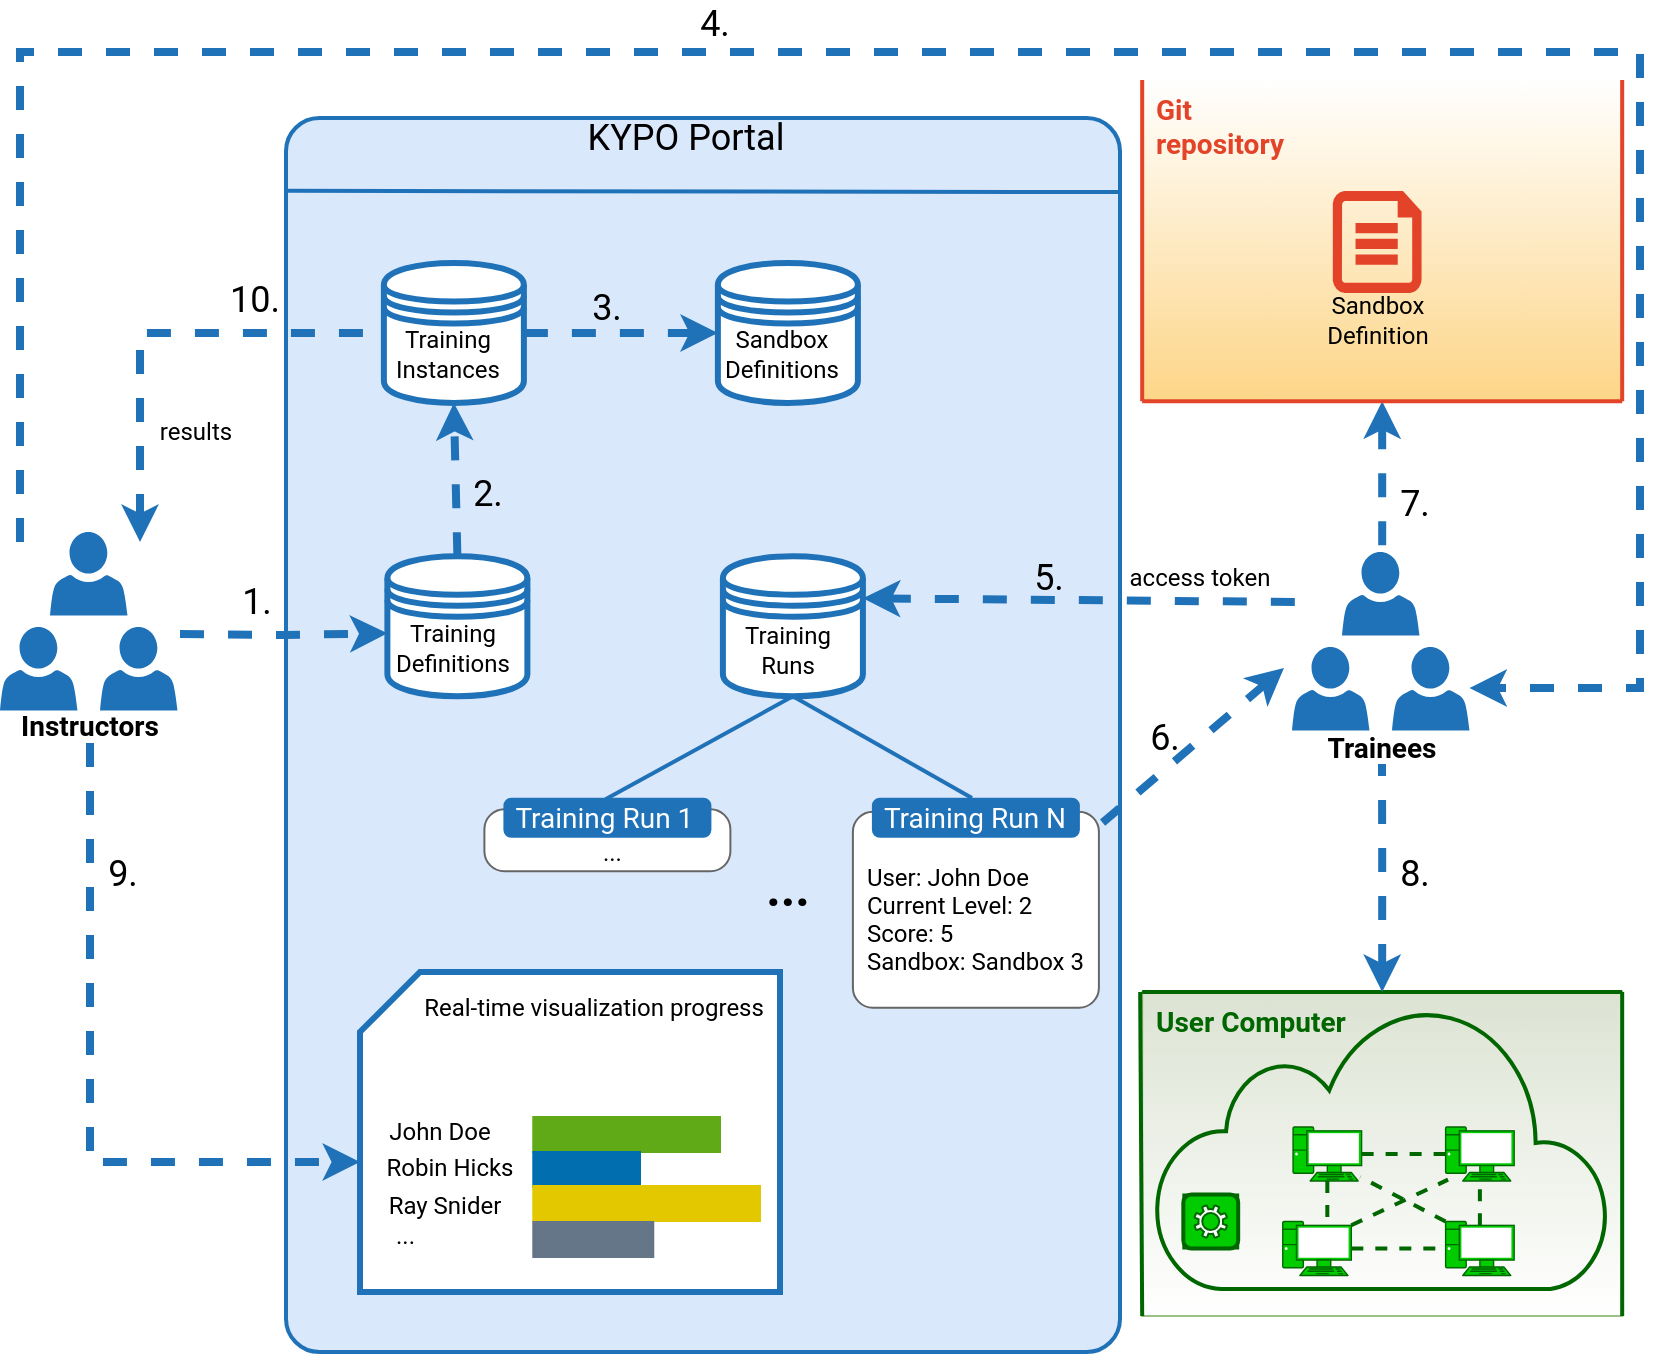 <mxfile version="18.0.3" type="google"><diagram id="p18mcBJMRnow_LCuhSDe" name="Page-1"><mxGraphModel grid="1" page="1" gridSize="10" guides="1" tooltips="1" connect="1" arrows="1" fold="1" pageScale="1" pageWidth="850" pageHeight="700" math="0" shadow="0"><root><mxCell id="0"/><mxCell id="1" parent="0"/><mxCell id="fb8JsXGYDAcevWx1EBp9-2" value="" style="rounded=1;whiteSpace=wrap;html=1;strokeWidth=2;verticalAlign=bottom;spacingBottom=17;fontFamily=Roboto;fontSource=https%3A%2F%2Ffonts.googleapis.com%2Fcss%3Ffamily%3DRoboto;arcSize=4;fillColor=#dae8fc;strokeColor=#2072B8;" vertex="1" parent="1"><mxGeometry x="153" y="68" width="417" height="617" as="geometry"/></mxCell><mxCell id="fb8JsXGYDAcevWx1EBp9-3" value="&lt;font style=&quot;font-size: 18px&quot;&gt;KYPO Portal&lt;/font&gt;" style="text;html=1;strokeColor=none;fillColor=none;align=center;verticalAlign=middle;whiteSpace=wrap;rounded=0;fontFamily=Roboto;fontSource=https%3A%2F%2Ffonts.googleapis.com%2Fcss%3Ffamily%3DRoboto;fontSize=12;" vertex="1" parent="1"><mxGeometry x="153" y="58" width="400" height="37" as="geometry"/></mxCell><mxCell id="fb8JsXGYDAcevWx1EBp9-4" value="&lt;div&gt;&lt;br&gt;&lt;/div&gt;&lt;div&gt;&lt;br&gt;&lt;/div&gt;" style="endArrow=none;html=1;strokeWidth=2;fontFamily=Roboto;fontSource=https%3A%2F%2Ffonts.googleapis.com%2Fcss%3Ffamily%3DRoboto;strokeColor=#2072B8;entryX=1.001;entryY=0.06;entryDx=0;entryDy=0;exitX=0;exitY=0.059;exitDx=0;exitDy=0;exitPerimeter=0;entryPerimeter=0;" edge="1" parent="1" source="fb8JsXGYDAcevWx1EBp9-2" target="fb8JsXGYDAcevWx1EBp9-2"><mxGeometry x="234.88" y="248" width="50" height="50" as="geometry"><mxPoint x="167" y="91" as="sourcePoint"/><mxPoint x="701.0" y="113" as="targetPoint"/></mxGeometry></mxCell><mxCell id="fb8JsXGYDAcevWx1EBp9-8" value="" style="endArrow=none;dashed=1;html=1;strokeWidth=4;fontFamily=Roboto;fontSource=https%3A%2F%2Ffonts.googleapis.com%2Fcss%3Ffamily%3DRoboto;fontSize=12;fontColor=#000000;endFill=0;startArrow=classic;startFill=1;fillColor=#e1d5e7;strokeColor=#2072B8;rounded=0;edgeStyle=orthogonalEdgeStyle;exitX=0.5;exitY=1;exitDx=0;exitDy=0;" edge="1" parent="1" target="hYD8Qw7WkP54ULvSoy3q-6" source="dn8hSV3Kdw8O8gRf_9mB-20"><mxGeometry width="50" height="50" relative="1" as="geometry"><mxPoint x="715" y="328" as="sourcePoint"/><mxPoint x="703" y="281" as="targetPoint"/><Array as="points"><mxPoint x="701" y="265"/><mxPoint x="701" y="265"/></Array></mxGeometry></mxCell><mxCell id="fb8JsXGYDAcevWx1EBp9-23" value="" style="endArrow=classic;dashed=1;html=1;strokeWidth=4;fontFamily=Roboto;fontSource=https%3A%2F%2Ffonts.googleapis.com%2Fcss%3Ffamily%3DRoboto;fontSize=12;fontColor=#000000;endFill=1;startArrow=none;startFill=0;fillColor=#e1d5e7;strokeColor=#2072B8;rounded=0;edgeStyle=orthogonalEdgeStyle;entryX=0;entryY=0;entryDx=0;entryDy=95;entryPerimeter=0;exitX=0.5;exitY=1;exitDx=0;exitDy=0;" edge="1" parent="1" target="fb8JsXGYDAcevWx1EBp9-10" source="hYD8Qw7WkP54ULvSoy3q-1"><mxGeometry width="50" height="50" relative="1" as="geometry"><mxPoint x="230" y="-72" as="sourcePoint"/><mxPoint x="195" y="728" as="targetPoint"/><Array as="points"><mxPoint x="55" y="590"/></Array></mxGeometry></mxCell><mxCell id="fb8JsXGYDAcevWx1EBp9-25" value="" style="endArrow=none;dashed=1;html=1;strokeWidth=4;fontFamily=Roboto;fontSource=https%3A%2F%2Ffonts.googleapis.com%2Fcss%3Ffamily%3DRoboto;fontSize=12;fontColor=#000000;startArrow=classic;startFill=1;fillColor=#e1d5e7;strokeColor=#2072B8;rounded=0;exitX=1;exitY=0.3;exitDx=0;exitDy=0;" edge="1" parent="1" source="Sejfpr56pKn_A4mPvR67-1"><mxGeometry x="382" y="646" width="50" height="50" as="geometry"><mxPoint x="795" y="283" as="sourcePoint"/><mxPoint x="659" y="310" as="targetPoint"/></mxGeometry></mxCell><mxCell id="fb8JsXGYDAcevWx1EBp9-32" value="&lt;font style=&quot;font-size: 18px&quot;&gt;6.&lt;/font&gt;" style="text;html=1;strokeColor=none;fillColor=none;align=center;verticalAlign=middle;whiteSpace=wrap;rounded=0;fontFamily=Roboto;fontSource=https%3A%2F%2Ffonts.googleapis.com%2Fcss%3Ffamily%3DRoboto;" vertex="1" parent="1"><mxGeometry x="581.09" y="366.5" width="23" height="20" as="geometry"/></mxCell><mxCell id="fb8JsXGYDAcevWx1EBp9-33" value="&lt;font style=&quot;font-size: 18px&quot;&gt;&lt;font data-font-src=&quot;https://fonts.googleapis.com/css?family=Roboto&quot;&gt;6&lt;/font&gt;.&lt;/font&gt;" style="text;html=1;strokeColor=none;fillColor=none;align=center;verticalAlign=middle;whiteSpace=wrap;rounded=0;fontFamily=Roboto;fontSource=https%3A%2F%2Ffonts.googleapis.com%2Fcss%3Ffamily%3DRoboto;" vertex="1" parent="1"><mxGeometry x="599.31" y="505" width="17" height="20" as="geometry"/></mxCell><mxCell id="fb8JsXGYDAcevWx1EBp9-44" value="&lt;font style=&quot;font-size: 18px&quot;&gt;5.&lt;/font&gt;" style="text;html=1;strokeColor=none;fillColor=none;align=center;verticalAlign=middle;whiteSpace=wrap;rounded=0;fontFamily=Roboto;fontSource=https%3A%2F%2Ffonts.googleapis.com%2Fcss%3Ffamily%3DRoboto;rotation=0;" vertex="1" parent="1"><mxGeometry x="522.7" y="287.13" width="23" height="20" as="geometry"/></mxCell><mxCell id="fb8JsXGYDAcevWx1EBp9-47" value="&lt;font style=&quot;font-size: 18px&quot;&gt;3.&lt;/font&gt; " style="text;html=1;strokeColor=none;fillColor=none;align=center;verticalAlign=middle;whiteSpace=wrap;rounded=0;fontFamily=Roboto;fontSource=https%3A%2F%2Ffonts.googleapis.com%2Fcss%3Ffamily%3DRoboto;" vertex="1" parent="1"><mxGeometry x="306.3" y="152.48" width="14.8" height="20" as="geometry"/></mxCell><mxCell id="fb8JsXGYDAcevWx1EBp9-80" value="" style="endArrow=classic;html=1;dashed=1;strokeWidth=4;fontFamily=Roboto;fontSource=https%3A%2F%2Ffonts.googleapis.com%2Fcss%3Ffamily%3DRoboto;fontSize=12;fillColor=#e1d5e7;endFill=1;exitX=0.5;exitY=0;exitDx=0;exitDy=0;strokeColor=#2072B8;entryX=0.5;entryY=1;entryDx=0;entryDy=0;" edge="1" parent="1" source="fb8JsXGYDAcevWx1EBp9-92" target="fb8JsXGYDAcevWx1EBp9-85"><mxGeometry x="647.18" y="355.6" width="50" height="50" as="geometry"><mxPoint x="586.68" y="410.6" as="sourcePoint"/><mxPoint x="482.3" y="410.6" as="targetPoint"/></mxGeometry></mxCell><mxCell id="fb8JsXGYDAcevWx1EBp9-81" value="" style="endArrow=classic;html=1;dashed=1;strokeWidth=4;fontFamily=Roboto;fontSource=https%3A%2F%2Ffonts.googleapis.com%2Fcss%3Ffamily%3DRoboto;fontSize=12;fillColor=#e1d5e7;endFill=1;strokeColor=#2072B8;edgeStyle=orthogonalEdgeStyle;rounded=0;entryX=0;entryY=0.25;entryDx=0;entryDy=0;" edge="1" parent="1" target="fb8JsXGYDAcevWx1EBp9-93"><mxGeometry x="211.88" y="98" width="50" height="50" as="geometry"><mxPoint x="100" y="326" as="sourcePoint"/><mxPoint x="652.13" y="383" as="targetPoint"/></mxGeometry></mxCell><mxCell id="fb8JsXGYDAcevWx1EBp9-85" value="" style="shape=datastore;whiteSpace=wrap;html=1;strokeColor=#2072B8;strokeWidth=3;fontFamily=Roboto;fontSource=https%3A%2F%2Ffonts.googleapis.com%2Fcss%3Ffamily%3DRoboto;" vertex="1" parent="1"><mxGeometry x="201.94" y="140.48" width="70" height="70" as="geometry"/></mxCell><mxCell id="fb8JsXGYDAcevWx1EBp9-86" value="Training &lt;br&gt;Instances" style="text;html=1;strokeColor=none;align=center;verticalAlign=middle;whiteSpace=wrap;rounded=0;fontColor=#000000;fontFamily=Roboto;fontSource=https%3A%2F%2Ffonts.googleapis.com%2Fcss%3Ffamily%3DRoboto;rotation=0;" vertex="1" parent="1"><mxGeometry x="206.32" y="172.48" width="56.25" height="28" as="geometry"/></mxCell><mxCell id="fb8JsXGYDAcevWx1EBp9-92" value="" style="shape=datastore;whiteSpace=wrap;html=1;strokeColor=#2072B8;strokeWidth=3;fontFamily=Roboto;fontSource=https%3A%2F%2Ffonts.googleapis.com%2Fcss%3Ffamily%3DRoboto;" vertex="1" parent="1"><mxGeometry x="203.69" y="287.13" width="70" height="70" as="geometry"/></mxCell><mxCell id="fb8JsXGYDAcevWx1EBp9-93" value="Training &lt;br&gt;Definitions" style="text;html=1;strokeColor=none;align=center;verticalAlign=middle;whiteSpace=wrap;rounded=0;fontColor=#000000;fontFamily=Roboto;fontSource=https%3A%2F%2Ffonts.googleapis.com%2Fcss%3Ffamily%3DRoboto;rotation=0;" vertex="1" parent="1"><mxGeometry x="203.69" y="318.13" width="64.53" height="30" as="geometry"/></mxCell><mxCell id="fb8JsXGYDAcevWx1EBp9-113" value="&lt;font style=&quot;font-size: 18px&quot;&gt;2.&lt;/font&gt; " style="text;html=1;strokeColor=none;fillColor=none;align=center;verticalAlign=middle;whiteSpace=wrap;rounded=0;fontFamily=Roboto;fontSource=https%3A%2F%2Ffonts.googleapis.com%2Fcss%3Ffamily%3DRoboto;" vertex="1" parent="1"><mxGeometry x="242.2" y="245" width="23.75" height="20" as="geometry"/></mxCell><mxCell id="fb8JsXGYDAcevWx1EBp9-138" value="User: John Doe&#xA;Current Level: 2&#xA;Score: 5&#xA;Sandbox: Sandbox 3&#xA;" style="shape=mxgraph.mockup.containers.marginRect;rectMarginTop=10;strokeColor=#666666;strokeWidth=1;dashed=0;rounded=1;arcSize=5;recursiveResize=0;verticalAlign=bottom;fontStyle=0;align=left;spacingLeft=5;fontFamily=Roboto;fontSource=https%3A%2F%2Ffonts.googleapis.com%2Fcss%3Ffamily%3DRoboto;" vertex="1" parent="1"><mxGeometry x="436.45" y="404.88" width="123" height="108" as="geometry"/></mxCell><mxCell id="fb8JsXGYDAcevWx1EBp9-139" value="Training Run N" style="shape=rect;strokeColor=none;strokeWidth=1;dashed=0;rounded=1;arcSize=20;fontColor=#ffffff;fontSize=14;spacing=2;spacingTop=-2;align=left;autosize=1;spacingLeft=4;resizeWidth=0;resizeHeight=0;perimeter=none;labelBorderColor=none;labelBackgroundColor=none;fillColor=#2072B8;fontFamily=Roboto;fontSource=https%3A%2F%2Ffonts.googleapis.com%2Fcss%3Ffamily%3DRoboto;" vertex="1" parent="fb8JsXGYDAcevWx1EBp9-138"><mxGeometry x="9.5" y="3" width="104" height="20" as="geometry"/></mxCell><mxCell id="fb8JsXGYDAcevWx1EBp9-171" value="&lt;font style=&quot;font-size: 18px&quot;&gt;4.&lt;/font&gt;" style="text;html=1;strokeColor=none;fillColor=none;align=center;verticalAlign=middle;whiteSpace=wrap;rounded=0;fontFamily=Roboto;fontSource=https%3A%2F%2Ffonts.googleapis.com%2Fcss%3Ffamily%3DRoboto;" vertex="1" parent="1"><mxGeometry x="355.95" y="10" width="23" height="20" as="geometry"/></mxCell><mxCell id="Sejfpr56pKn_A4mPvR67-9" style="rounded=0;orthogonalLoop=1;jettySize=auto;html=1;exitX=0.5;exitY=1;exitDx=0;exitDy=0;entryX=0.481;entryY=0.007;entryDx=0;entryDy=0;entryPerimeter=0;fontSize=14;endArrow=none;endFill=0;strokeWidth=2;strokeColor=#2072B8;fontFamily=Roboto;fontSource=https%3A%2F%2Ffonts.googleapis.com%2Fcss%3Ffamily%3DRoboto;" edge="1" parent="1" source="Sejfpr56pKn_A4mPvR67-1" target="fb8JsXGYDAcevWx1EBp9-139"><mxGeometry relative="1" as="geometry"/></mxCell><mxCell id="Sejfpr56pKn_A4mPvR67-10" style="edgeStyle=none;rounded=0;orthogonalLoop=1;jettySize=auto;html=1;exitX=0.5;exitY=1;exitDx=0;exitDy=0;entryX=0.491;entryY=0.04;entryDx=0;entryDy=0;entryPerimeter=0;endArrow=none;endFill=0;fontSize=14;strokeWidth=2;strokeColor=#2072B8;fontFamily=Roboto;fontSource=https%3A%2F%2Ffonts.googleapis.com%2Fcss%3Ffamily%3DRoboto;" edge="1" parent="1" source="Sejfpr56pKn_A4mPvR67-1" target="Sejfpr56pKn_A4mPvR67-4"><mxGeometry relative="1" as="geometry"/></mxCell><mxCell id="Sejfpr56pKn_A4mPvR67-1" value="" style="shape=datastore;whiteSpace=wrap;html=1;strokeColor=#2072B8;strokeWidth=3;fontFamily=Roboto;fontSource=https%3A%2F%2Ffonts.googleapis.com%2Fcss%3Ffamily%3DRoboto;" vertex="1" parent="1"><mxGeometry x="371.45" y="287.13" width="70" height="70" as="geometry"/></mxCell><mxCell id="Sejfpr56pKn_A4mPvR67-2" value="Training &lt;br&gt;Runs" style="text;html=1;strokeColor=none;align=center;verticalAlign=middle;whiteSpace=wrap;rounded=0;fontColor=#000000;fontFamily=Roboto;fontSource=https%3A%2F%2Ffonts.googleapis.com%2Fcss%3Ffamily%3DRoboto;rotation=0;" vertex="1" parent="1"><mxGeometry x="375.82" y="320.13" width="56.25" height="28" as="geometry"/></mxCell><mxCell id="Sejfpr56pKn_A4mPvR67-3" value="..." style="shape=mxgraph.mockup.containers.marginRect;rectMarginTop=10;strokeColor=#666666;strokeWidth=1;dashed=0;rounded=1;arcSize=5;recursiveResize=0;verticalAlign=bottom;fontStyle=0;align=center;spacingLeft=5;fontFamily=Roboto;fontSource=https%3A%2F%2Ffonts.googleapis.com%2Fcss%3Ffamily%3DRoboto;" vertex="1" parent="1"><mxGeometry x="252.2" y="403.63" width="123" height="41" as="geometry"/></mxCell><mxCell id="Sejfpr56pKn_A4mPvR67-4" value="Training Run 1" style="shape=rect;strokeColor=none;strokeWidth=1;dashed=0;rounded=1;arcSize=20;fontColor=#ffffff;fontSize=14;spacing=2;spacingTop=-2;align=left;autosize=1;spacingLeft=4;resizeWidth=0;resizeHeight=0;perimeter=none;labelBorderColor=none;labelBackgroundColor=none;fillColor=#2072B8;fontFamily=Roboto;fontSource=https%3A%2F%2Ffonts.googleapis.com%2Fcss%3Ffamily%3DRoboto;" vertex="1" parent="Sejfpr56pKn_A4mPvR67-3"><mxGeometry x="9.5" y="4.25" width="104" height="20" as="geometry"/></mxCell><mxCell id="Sejfpr56pKn_A4mPvR67-7" value="&lt;font style=&quot;font-size: 25px&quot;&gt;&lt;b&gt;...&lt;/b&gt;&lt;/font&gt;" style="text;html=1;strokeColor=none;fillColor=none;align=center;verticalAlign=middle;whiteSpace=wrap;rounded=0;fontSize=14;fontFamily=Roboto;fontSource=https%3A%2F%2Ffonts.googleapis.com%2Fcss%3Ffamily%3DRoboto;" vertex="1" parent="1"><mxGeometry x="378.95" y="444.63" width="50" height="17.5" as="geometry"/></mxCell><mxCell id="sUwPXN8SIGzmdkupHYvU-2" value="&lt;font data-font-src=&quot;https://fonts.googleapis.com/css?family=Roboto&quot;&gt;access token&lt;/font&gt;&lt;font data-font-src=&quot;https://fonts.googleapis.com/css?family=Roboto&quot;&gt;&lt;br&gt;&lt;/font&gt;" style="text;html=1;strokeColor=none;fillColor=none;align=center;verticalAlign=middle;whiteSpace=wrap;rounded=0;fontFamily=Roboto;fontSource=https%3A%2F%2Ffonts.googleapis.com%2Fcss%3Ffamily%3DRoboto;rotation=0;" vertex="1" parent="1"><mxGeometry x="570" y="285" width="80" height="26" as="geometry"/></mxCell><mxCell id="hYD8Qw7WkP54ULvSoy3q-9" value="&lt;font style=&quot;font-size: 18px&quot;&gt;1.&lt;/font&gt;" style="text;html=1;strokeColor=none;fillColor=none;align=center;verticalAlign=middle;whiteSpace=wrap;rounded=0;fontFamily=Roboto;fontSource=https%3A%2F%2Ffonts.googleapis.com%2Fcss%3Ffamily%3DRoboto;" vertex="1" parent="1"><mxGeometry x="127.27" y="299.13" width="23" height="20" as="geometry"/></mxCell><mxCell id="fb8JsXGYDAcevWx1EBp9-10" value="" style="shape=card;whiteSpace=wrap;html=1;strokeWidth=3;fontFamily=Roboto;fontSource=https%3A%2F%2Ffonts.googleapis.com%2Fcss%3Ffamily%3DRoboto;fontSize=12;strokeColor=#2072B8;" vertex="1" parent="1"><mxGeometry x="190" y="495" width="210" height="160" as="geometry"/></mxCell><mxCell id="fb8JsXGYDAcevWx1EBp9-21" value="Real-time visualization progress" style="text;html=1;strokeColor=none;fillColor=none;align=center;verticalAlign=middle;whiteSpace=wrap;rounded=0;fontFamily=Roboto;fontSource=https%3A%2F%2Ffonts.googleapis.com%2Fcss%3Ffamily%3DRoboto;fontSize=12;fontColor=#000000;" vertex="1" parent="1"><mxGeometry x="219.74" y="498" width="173.81" height="30" as="geometry"/></mxCell><mxCell id="fb8JsXGYDAcevWx1EBp9-17" value="John Doe" style="text;html=1;strokeColor=none;fillColor=none;align=center;verticalAlign=middle;whiteSpace=wrap;rounded=0;fontFamily=Roboto;fontSource=https%3A%2F%2Ffonts.googleapis.com%2Fcss%3Ffamily%3DRoboto;fontSize=12;fontColor=#000000;" vertex="1" parent="1"><mxGeometry x="200.003" y="565" width="60" height="20" as="geometry"/></mxCell><mxCell id="fb8JsXGYDAcevWx1EBp9-18" value="&lt;h3&gt;&lt;font style=&quot;font-size: 12px&quot;&gt;&lt;span style=&quot;font-weight: normal&quot;&gt;Robin Hicks&lt;/span&gt;&lt;/font&gt;&lt;/h3&gt;" style="text;html=1;strokeColor=none;fillColor=none;align=center;verticalAlign=middle;whiteSpace=wrap;rounded=0;fontFamily=Roboto;fontSource=https%3A%2F%2Ffonts.googleapis.com%2Fcss%3Ffamily%3DRoboto;fontSize=12;fontColor=#000000;" vertex="1" parent="1"><mxGeometry x="200" y="582" width="70" height="20" as="geometry"/></mxCell><mxCell id="fb8JsXGYDAcevWx1EBp9-19" value="&lt;h3&gt;&lt;font style=&quot;font-size: 12px&quot;&gt;&lt;span style=&quot;font-weight: normal&quot;&gt;Ray Snider&lt;/span&gt;&lt;/font&gt;&lt;/h3&gt;" style="text;html=1;strokeColor=none;fillColor=none;align=center;verticalAlign=middle;whiteSpace=wrap;rounded=0;fontFamily=Roboto;fontSource=https%3A%2F%2Ffonts.googleapis.com%2Fcss%3Ffamily%3DRoboto;fontSize=12;fontColor=#000000;" vertex="1" parent="1"><mxGeometry x="200" y="600.75" width="65.07" height="20" as="geometry"/></mxCell><mxCell id="fb8JsXGYDAcevWx1EBp9-20" value="..." style="text;html=1;strokeColor=none;fillColor=none;align=left;verticalAlign=middle;whiteSpace=wrap;rounded=0;fontFamily=Roboto;fontSource=https%3A%2F%2Ffonts.googleapis.com%2Fcss%3Ffamily%3DRoboto;fontSize=12;fontColor=#000000;" vertex="1" parent="1"><mxGeometry x="206.193" y="617" width="58.882" height="20" as="geometry"/></mxCell><mxCell id="fb8JsXGYDAcevWx1EBp9-13" value="" style="rounded=0;whiteSpace=wrap;html=1;strokeWidth=1;fontFamily=Roboto;fontSource=https%3A%2F%2Ffonts.googleapis.com%2Fcss%3Ffamily%3DRoboto;fontSize=12;fontColor=#ffffff;fillColor=#60a917;strokeColor=#60A917;" vertex="1" parent="1"><mxGeometry x="276.64" y="567.5" width="93.36" height="17.5" as="geometry"/></mxCell><mxCell id="fb8JsXGYDAcevWx1EBp9-14" value="" style="rounded=0;whiteSpace=wrap;html=1;strokeColor=#006EAF;strokeWidth=1;fontFamily=Roboto;fontSource=https%3A%2F%2Ffonts.googleapis.com%2Fcss%3Ffamily%3DRoboto;fontSize=12;fontColor=#000000;fillColor=#006EAF;" vertex="1" parent="1"><mxGeometry x="276.64" y="585" width="53.36" height="17.5" as="geometry"/></mxCell><mxCell id="fb8JsXGYDAcevWx1EBp9-15" value="" style="rounded=0;whiteSpace=wrap;html=1;strokeWidth=1;fontFamily=Roboto;fontSource=https%3A%2F%2Ffonts.googleapis.com%2Fcss%3Ffamily%3DRoboto;fontSize=12;fontColor=#ffffff;fillColor=#e3c800;strokeColor=#E3C800;" vertex="1" parent="1"><mxGeometry x="276.64" y="602" width="113.36" height="17.5" as="geometry"/></mxCell><mxCell id="fb8JsXGYDAcevWx1EBp9-16" value="" style="rounded=0;whiteSpace=wrap;html=1;strokeWidth=1;fontFamily=Roboto;fontSource=https%3A%2F%2Ffonts.googleapis.com%2Fcss%3Ffamily%3DRoboto;fontSize=12;fontColor=#ffffff;fillColor=#647687;strokeColor=#647687;" vertex="1" parent="1"><mxGeometry x="276.642" y="620" width="60" height="17.5" as="geometry"/></mxCell><mxCell id="cUdGrE2Fumx2Dr6juZuU-1" value="" style="endArrow=none;dashed=1;html=1;strokeWidth=4;fontFamily=Roboto;fontSource=https%3A%2F%2Ffonts.googleapis.com%2Fcss%3Ffamily%3DRoboto;fontSize=12;fontColor=#000000;endFill=0;startArrow=classic;startFill=1;fillColor=#e1d5e7;strokeColor=#2072B8;rounded=0;entryX=0;entryY=0.5;entryDx=0;entryDy=0;edgeStyle=orthogonalEdgeStyle;" edge="1" parent="1" target="fb8JsXGYDAcevWx1EBp9-85"><mxGeometry width="50" height="50" relative="1" as="geometry"><mxPoint x="80" y="280" as="sourcePoint"/><mxPoint x="453" y="143" as="targetPoint"/><Array as="points"><mxPoint x="80" y="176"/></Array></mxGeometry></mxCell><mxCell id="cUdGrE2Fumx2Dr6juZuU-2" value="&lt;font style=&quot;font-size: 18px&quot;&gt;10.&lt;/font&gt;" style="text;html=1;strokeColor=none;fillColor=none;align=center;verticalAlign=middle;whiteSpace=wrap;rounded=0;fontFamily=Roboto;fontSource=https%3A%2F%2Ffonts.googleapis.com%2Fcss%3Ffamily%3DRoboto;rotation=0;" vertex="1" parent="1"><mxGeometry x="127.27" y="147.71" width="20.7" height="20" as="geometry"/></mxCell><mxCell id="cUdGrE2Fumx2Dr6juZuU-7" value="results" style="text;html=1;strokeColor=none;fillColor=none;align=center;verticalAlign=middle;whiteSpace=wrap;rounded=0;fontFamily=Roboto;fontSource=https%3A%2F%2Ffonts.googleapis.com%2Fcss%3Ffamily%3DRoboto;rotation=0;" vertex="1" parent="1"><mxGeometry x="67.97" y="215.0" width="80" height="20" as="geometry"/></mxCell><mxCell id="XTjo-B4eyebogeHFAHP5-3" value="" style="group" vertex="1" connectable="0" parent="1"><mxGeometry x="10" y="275" width="90.0" height="105.48" as="geometry"/></mxCell><mxCell id="hYD8Qw7WkP54ULvSoy3q-1" value="Instructors" style="text;html=1;strokeColor=none;align=center;verticalAlign=middle;whiteSpace=wrap;rounded=0;fontColor=#000000;fontFamily=Roboto;fontSource=https%3A%2F%2Ffonts.googleapis.com%2Fcss%3Ffamily%3DRoboto;fontSize=14;fontStyle=1" vertex="1" parent="XTjo-B4eyebogeHFAHP5-3"><mxGeometry y="88.76" width="90" height="16.72" as="geometry"/></mxCell><mxCell id="hYD8Qw7WkP54ULvSoy3q-2" value="" style="pointerEvents=1;shadow=0;dashed=0;html=1;strokeColor=none;labelPosition=center;verticalLabelPosition=bottom;verticalAlign=top;outlineConnect=0;align=center;shape=mxgraph.office.users.user;fillColor=#2072B8;fontFamily=Roboto;fontSource=https%3A%2F%2Ffonts.googleapis.com%2Fcss%3Ffamily%3DRoboto;" vertex="1" parent="XTjo-B4eyebogeHFAHP5-3"><mxGeometry x="24.996" width="38.737" height="41.803" as="geometry"/></mxCell><mxCell id="hYD8Qw7WkP54ULvSoy3q-3" value="" style="pointerEvents=1;shadow=0;dashed=0;html=1;strokeColor=none;labelPosition=center;verticalLabelPosition=bottom;verticalAlign=top;outlineConnect=0;align=center;shape=mxgraph.office.users.user;fillColor=#2072B8;fontFamily=Roboto;fontSource=https%3A%2F%2Ffonts.googleapis.com%2Fcss%3Ffamily%3DRoboto;" vertex="1" parent="XTjo-B4eyebogeHFAHP5-3"><mxGeometry y="47.475" width="38.737" height="41.803" as="geometry"/></mxCell><mxCell id="hYD8Qw7WkP54ULvSoy3q-4" value="" style="pointerEvents=1;shadow=0;dashed=0;html=1;strokeColor=none;labelPosition=center;verticalLabelPosition=bottom;verticalAlign=top;outlineConnect=0;align=center;shape=mxgraph.office.users.user;fillColor=#2072B8;fontFamily=Roboto;fontSource=https%3A%2F%2Ffonts.googleapis.com%2Fcss%3Ffamily%3DRoboto;" vertex="1" parent="XTjo-B4eyebogeHFAHP5-3"><mxGeometry x="50.003" y="47.475" width="38.737" height="41.803" as="geometry"/></mxCell><mxCell id="dn8hSV3Kdw8O8gRf_9mB-1" value="" style="group;rounded=0;dashed=1;strokeWidth=2;fillColor=#f8cecc;fontStyle=1;fontFamily=Roboto;fontSource=https%3A%2F%2Ffonts.googleapis.com%2Fcss%3Ffamily%3DRoboto;gradientColor=#ffffff;" connectable="0" vertex="1" parent="1"><mxGeometry x="581.09" y="505" width="240" height="162" as="geometry"/></mxCell><mxCell id="dn8hSV3Kdw8O8gRf_9mB-2" value="User Computer" style="rounded=0;whiteSpace=wrap;html=1;opacity=80;fillColor=#d5e8d4;align=left;verticalAlign=top;fontSize=14;fontFamily=Roboto;fontSource=https%3A%2F%2Ffonts.googleapis.com%2Fcss%3Ffamily%3DRoboto;gradientDirection=south;strokeColor=#82b366;fontStyle=1;spacingLeft=5;fontColor=#006600;gradientColor=#ffffff;" vertex="1" parent="dn8hSV3Kdw8O8gRf_9mB-1"><mxGeometry width="240" height="162.0" as="geometry"/></mxCell><mxCell id="dn8hSV3Kdw8O8gRf_9mB-3" value="" style="html=1;verticalLabelPosition=bottom;align=center;labelBackgroundColor=#ffffff;verticalAlign=top;strokeWidth=2;shadow=0;dashed=0;shape=mxgraph.ios7.icons.cloud;fontColor=#ffffff;fillColor=none;strokeColor=#006600;fontFamily=Roboto;fontSource=https%3A%2F%2Ffonts.googleapis.com%2Fcss%3Ffamily%3DRoboto;" vertex="1" parent="dn8hSV3Kdw8O8gRf_9mB-1"><mxGeometry x="6.857" y="6.75" width="226.286" height="141.75" as="geometry"/></mxCell><mxCell id="dn8hSV3Kdw8O8gRf_9mB-4" value="" style="fontColor=#ffffff;verticalAlign=top;verticalLabelPosition=bottom;labelPosition=center;align=center;html=1;outlineConnect=0;gradientDirection=north;strokeWidth=2;shape=mxgraph.networks.pc;strokeColor=#006600;fillColor=#00CC00;fontFamily=Roboto;fontSource=https%3A%2F%2Ffonts.googleapis.com%2Fcss%3Ffamily%3DRoboto;" vertex="1" parent="dn8hSV3Kdw8O8gRf_9mB-1"><mxGeometry x="151.714" y="67.5" width="34.286" height="27.0" as="geometry"/></mxCell><mxCell id="dn8hSV3Kdw8O8gRf_9mB-5" style="edgeStyle=none;rounded=0;orthogonalLoop=1;jettySize=auto;html=1;exitX=1;exitY=0.07;exitDx=0;exitDy=0;exitPerimeter=0;dashed=1;endArrow=none;endFill=0;strokeWidth=2;fontColor=#000000;fillColor=#1ba1e2;entryX=0.618;entryY=0.55;entryDx=0;entryDy=0;entryPerimeter=0;strokeColor=#006600;fontFamily=Roboto;fontSource=https%3A%2F%2Ffonts.googleapis.com%2Fcss%3Ffamily%3DRoboto;" edge="1" parent="dn8hSV3Kdw8O8gRf_9mB-1" source="dn8hSV3Kdw8O8gRf_9mB-6"><mxGeometry x="6.857" y="6.75" as="geometry"><mxPoint x="152.942" y="93.825" as="targetPoint"/></mxGeometry></mxCell><mxCell id="dn8hSV3Kdw8O8gRf_9mB-6" value="" style="fontColor=#ffffff;verticalAlign=top;verticalLabelPosition=bottom;labelPosition=center;align=center;html=1;outlineConnect=0;gradientDirection=north;strokeWidth=2;shape=mxgraph.networks.pc;strokeColor=#006600;fillColor=#00CC00;fontFamily=Roboto;fontSource=https%3A%2F%2Ffonts.googleapis.com%2Fcss%3Ffamily%3DRoboto;" vertex="1" parent="dn8hSV3Kdw8O8gRf_9mB-1"><mxGeometry x="70.286" y="114.75" width="34.286" height="27.0" as="geometry"/></mxCell><mxCell id="dn8hSV3Kdw8O8gRf_9mB-7" style="rounded=0;orthogonalLoop=1;jettySize=auto;html=1;exitX=0.5;exitY=1;exitDx=0;exitDy=0;exitPerimeter=0;entryX=0.65;entryY=0.076;entryDx=0;entryDy=0;entryPerimeter=0;dashed=1;endArrow=none;endFill=0;strokeWidth=2;fontColor=#000000;fillColor=#1ba1e2;strokeColor=#006600;fontFamily=Roboto;fontSource=https%3A%2F%2Ffonts.googleapis.com%2Fcss%3Ffamily%3DRoboto;" edge="1" parent="dn8hSV3Kdw8O8gRf_9mB-1" source="dn8hSV3Kdw8O8gRf_9mB-8" target="dn8hSV3Kdw8O8gRf_9mB-6"><mxGeometry x="6.857" y="6.75" as="geometry"/></mxCell><mxCell id="dn8hSV3Kdw8O8gRf_9mB-8" value="" style="fontColor=#ffffff;verticalAlign=top;verticalLabelPosition=bottom;labelPosition=center;align=center;html=1;outlineConnect=0;gradientDirection=north;strokeWidth=2;shape=mxgraph.networks.pc;strokeColor=#006600;fillColor=#00CC00;fontFamily=Roboto;fontSource=https%3A%2F%2Ffonts.googleapis.com%2Fcss%3Ffamily%3DRoboto;" vertex="1" parent="dn8hSV3Kdw8O8gRf_9mB-1"><mxGeometry x="75.429" y="67.5" width="34.286" height="27.0" as="geometry"/></mxCell><mxCell id="dn8hSV3Kdw8O8gRf_9mB-9" style="rounded=0;orthogonalLoop=1;jettySize=auto;html=1;exitX=0;exitY=0.5;exitDx=0;exitDy=0;exitPerimeter=0;entryX=1;entryY=0.5;entryDx=0;entryDy=0;entryPerimeter=0;dashed=1;endArrow=none;endFill=0;strokeWidth=2;fontColor=#000000;fillColor=#1ba1e2;strokeColor=#006600;fontFamily=Roboto;fontSource=https%3A%2F%2Ffonts.googleapis.com%2Fcss%3Ffamily%3DRoboto;" edge="1" parent="dn8hSV3Kdw8O8gRf_9mB-1" source="dn8hSV3Kdw8O8gRf_9mB-4" target="dn8hSV3Kdw8O8gRf_9mB-8"><mxGeometry x="6.857" y="6.75" as="geometry"/></mxCell><mxCell id="dn8hSV3Kdw8O8gRf_9mB-10" style="rounded=0;orthogonalLoop=1;jettySize=auto;html=1;exitX=0.5;exitY=0.07;exitDx=0;exitDy=0;exitPerimeter=0;strokeWidth=2;fontColor=#000000;dashed=1;endArrow=none;endFill=0;fillColor=#1ba1e2;strokeColor=#006600;fontFamily=Roboto;fontSource=https%3A%2F%2Ffonts.googleapis.com%2Fcss%3Ffamily%3DRoboto;" edge="1" parent="dn8hSV3Kdw8O8gRf_9mB-1" source="dn8hSV3Kdw8O8gRf_9mB-12" target="dn8hSV3Kdw8O8gRf_9mB-4"><mxGeometry x="6.857" y="6.75" as="geometry"/></mxCell><mxCell id="dn8hSV3Kdw8O8gRf_9mB-11" style="edgeStyle=none;rounded=0;orthogonalLoop=1;jettySize=auto;html=1;exitX=0;exitY=0;exitDx=0;exitDy=0;exitPerimeter=0;dashed=1;endArrow=none;endFill=0;strokeWidth=2;fontColor=#000000;fillColor=#1ba1e2;endSize=13;entryX=0.98;entryY=0.925;entryDx=0;entryDy=0;entryPerimeter=0;strokeColor=#006600;fontFamily=Roboto;fontSource=https%3A%2F%2Ffonts.googleapis.com%2Fcss%3Ffamily%3DRoboto;" edge="1" parent="dn8hSV3Kdw8O8gRf_9mB-1" source="dn8hSV3Kdw8O8gRf_9mB-12" target="dn8hSV3Kdw8O8gRf_9mB-8"><mxGeometry x="6.857" y="6.75" as="geometry"><mxPoint x="109.714" y="91.8" as="targetPoint"/></mxGeometry></mxCell><mxCell id="dn8hSV3Kdw8O8gRf_9mB-12" value="" style="fontColor=#ffffff;verticalAlign=top;verticalLabelPosition=bottom;labelPosition=center;align=center;html=1;outlineConnect=0;gradientDirection=north;strokeWidth=2;shape=mxgraph.networks.pc;strokeColor=#006600;fillColor=#00CC00;fontFamily=Roboto;fontSource=https%3A%2F%2Ffonts.googleapis.com%2Fcss%3Ffamily%3DRoboto;" vertex="1" parent="dn8hSV3Kdw8O8gRf_9mB-1"><mxGeometry x="151.714" y="114.75" width="34.286" height="27.0" as="geometry"/></mxCell><mxCell id="dn8hSV3Kdw8O8gRf_9mB-13" style="rounded=0;orthogonalLoop=1;jettySize=auto;html=1;exitX=1;exitY=0.5;exitDx=0;exitDy=0;exitPerimeter=0;entryX=0;entryY=0.5;entryDx=0;entryDy=0;entryPerimeter=0;dashed=1;endArrow=none;endFill=0;strokeWidth=2;fontColor=#000000;fillColor=#1ba1e2;strokeColor=#006600;fontFamily=Roboto;fontSource=https%3A%2F%2Ffonts.googleapis.com%2Fcss%3Ffamily%3DRoboto;" edge="1" parent="dn8hSV3Kdw8O8gRf_9mB-1" source="dn8hSV3Kdw8O8gRf_9mB-6" target="dn8hSV3Kdw8O8gRf_9mB-12"><mxGeometry x="6.857" y="6.75" as="geometry"/></mxCell><mxCell id="dn8hSV3Kdw8O8gRf_9mB-14" value="" style="group;strokeColor=#006600;fillColor=#FF4255;fontFamily=Roboto;fontSource=https%3A%2F%2Ffonts.googleapis.com%2Fcss%3Ffamily%3DRoboto;" connectable="0" vertex="1" parent="dn8hSV3Kdw8O8gRf_9mB-1"><mxGeometry x="20.571" y="101.25" width="27.429" height="27.0" as="geometry"/></mxCell><mxCell id="dn8hSV3Kdw8O8gRf_9mB-15" value="" style="rounded=1;whiteSpace=wrap;html=1;strokeWidth=2;fontFamily=Roboto;fontColor=#ffffff;strokeColor=#006600;fillColor=#00CC00;fontSource=https%3A%2F%2Ffonts.googleapis.com%2Fcss%3Ffamily%3DRoboto;" vertex="1" parent="dn8hSV3Kdw8O8gRf_9mB-14"><mxGeometry width="27.429" height="27.0" as="geometry"/></mxCell><mxCell id="dn8hSV3Kdw8O8gRf_9mB-16" value="" style="pointerEvents=1;shadow=0;dashed=0;html=1;labelPosition=center;verticalLabelPosition=bottom;verticalAlign=top;outlineConnect=0;align=center;shape=mxgraph.office.concepts.settings;fontFamily=Roboto;strokeColor=#006600;fontSource=https%3A%2F%2Ffonts.googleapis.com%2Fcss%3Ffamily%3DRoboto;" vertex="1" parent="dn8hSV3Kdw8O8gRf_9mB-14"><mxGeometry x="5.612" y="5.4" width="16.204" height="16.2" as="geometry"/></mxCell><mxCell id="dn8hSV3Kdw8O8gRf_9mB-17" value="" style="endArrow=none;html=1;strokeWidth=2;fontFamily=Roboto;fontSource=https%3A%2F%2Ffonts.googleapis.com%2Fcss%3Ffamily%3DRoboto;fontSize=12;fontColor=#000000;strokeColor=#006600;exitX=0;exitY=1;exitDx=0;exitDy=0;" edge="1" parent="dn8hSV3Kdw8O8gRf_9mB-1" source="dn8hSV3Kdw8O8gRf_9mB-2"><mxGeometry width="50" height="50" relative="1" as="geometry"><mxPoint x="240.502" y="162" as="sourcePoint"/><mxPoint x="-1.004" as="targetPoint"/></mxGeometry></mxCell><mxCell id="dn8hSV3Kdw8O8gRf_9mB-18" value="" style="endArrow=none;html=1;strokeWidth=2;fontFamily=Roboto;fontSource=https%3A%2F%2Ffonts.googleapis.com%2Fcss%3Ffamily%3DRoboto;fontSize=12;fontColor=#000000;strokeColor=#006600;entryX=1;entryY=0;entryDx=0;entryDy=0;exitX=0;exitY=0;exitDx=0;exitDy=0;" edge="1" parent="dn8hSV3Kdw8O8gRf_9mB-1" source="dn8hSV3Kdw8O8gRf_9mB-2" target="dn8hSV3Kdw8O8gRf_9mB-2"><mxGeometry x="-1.004" y="2" width="50.209" height="50" as="geometry"><mxPoint x="-1.004" y="163" as="sourcePoint"/><mxPoint x="242.008" y="163" as="targetPoint"/><Array as="points"><mxPoint x="219.916"/></Array></mxGeometry></mxCell><mxCell id="dn8hSV3Kdw8O8gRf_9mB-19" value="" style="endArrow=none;html=1;strokeWidth=2;fontFamily=Roboto;fontSource=https%3A%2F%2Ffonts.googleapis.com%2Fcss%3Ffamily%3DRoboto;fontSize=12;fontColor=#000000;strokeColor=#006600;exitX=1;exitY=1;exitDx=0;exitDy=0;entryX=1;entryY=0;entryDx=0;entryDy=0;" edge="1" parent="dn8hSV3Kdw8O8gRf_9mB-1" source="dn8hSV3Kdw8O8gRf_9mB-2" target="dn8hSV3Kdw8O8gRf_9mB-2"><mxGeometry x="-445.858" y="-407" width="50.209" height="50" as="geometry"><mxPoint x="10.042" y="10" as="sourcePoint"/><mxPoint x="237.992" y="-9" as="targetPoint"/><Array as="points"/></mxGeometry></mxCell><mxCell id="dn8hSV3Kdw8O8gRf_9mB-20" value="&lt;div style=&quot;font-size: 14px&quot;&gt;Git&lt;/div&gt;&lt;div style=&quot;font-size: 14px&quot;&gt;repository&lt;br style=&quot;font-size: 14px&quot;&gt;&lt;/div&gt;" style="rounded=0;whiteSpace=wrap;html=1;fontSize=14;opacity=80;align=left;verticalAlign=top;gradientDirection=north;fontFamily=Roboto;fontSource=https%3A%2F%2Ffonts.googleapis.com%2Fcss%3Ffamily%3DRoboto;dashed=1;strokeWidth=2;strokeColor=none;fontColor=#E24329;fillColor=#FCCB6A;fontStyle=1;gradientColor=#ffffff;spacingLeft=5;" vertex="1" parent="1"><mxGeometry x="581.09" y="48.94" width="240" height="160.71" as="geometry"/></mxCell><mxCell id="dn8hSV3Kdw8O8gRf_9mB-21" value="" style="endArrow=none;html=1;strokeWidth=2;fontFamily=Roboto;fontSource=https%3A%2F%2Ffonts.googleapis.com%2Fcss%3Ffamily%3DRoboto;fontSize=12;fontColor=#000000;entryX=1;entryY=0;entryDx=0;entryDy=0;strokeColor=#E24329;exitX=1;exitY=1;exitDx=0;exitDy=0;" edge="1" parent="1" source="dn8hSV3Kdw8O8gRf_9mB-20" target="dn8hSV3Kdw8O8gRf_9mB-20"><mxGeometry x="655.59" y="48.94" width="50" height="50" as="geometry"><mxPoint x="821.59" y="210.94" as="sourcePoint"/><mxPoint x="812.09" y="55.79" as="targetPoint"/></mxGeometry></mxCell><mxCell id="dn8hSV3Kdw8O8gRf_9mB-22" value="Sandbox Definition" style="text;html=1;strokeColor=none;align=center;verticalAlign=middle;whiteSpace=wrap;rounded=0;fontColor=#000000;fontFamily=Roboto;fontSource=https%3A%2F%2Ffonts.googleapis.com%2Fcss%3Ffamily%3DRoboto;" vertex="1" parent="1"><mxGeometry x="663.59" y="158.65" width="70" height="20" as="geometry"/></mxCell><mxCell id="dn8hSV3Kdw8O8gRf_9mB-23" value="" style="verticalLabelPosition=bottom;html=1;verticalAlign=top;align=center;shape=mxgraph.azure.cloud_services_configuration_file;pointerEvents=1;fontColor=#E24329;fillColor=#E24329;strokeColor=#E24329;fontFamily=Roboto;fontSource=https%3A%2F%2Ffonts.googleapis.com%2Fcss%3Ffamily%3DRoboto;" vertex="1" parent="1"><mxGeometry x="676.91" y="104.94" width="43.37" height="50" as="geometry"/></mxCell><mxCell id="dn8hSV3Kdw8O8gRf_9mB-24" value="" style="endArrow=none;html=1;strokeWidth=2;fontFamily=Roboto;fontSource=https%3A%2F%2Ffonts.googleapis.com%2Fcss%3Ffamily%3DRoboto;fontSize=12;fontColor=#000000;exitX=0;exitY=1;exitDx=0;exitDy=0;strokeColor=#E24329;entryX=1;entryY=1;entryDx=0;entryDy=0;" edge="1" parent="1" source="dn8hSV3Kdw8O8gRf_9mB-20" target="dn8hSV3Kdw8O8gRf_9mB-20"><mxGeometry x="627.22" y="68.94" width="50" height="50" as="geometry"><mxPoint x="628.72" y="228.79" as="sourcePoint"/><mxPoint x="821.09" y="209.94" as="targetPoint"/><Array as="points"/></mxGeometry></mxCell><mxCell id="dn8hSV3Kdw8O8gRf_9mB-25" value="" style="shape=image;html=1;verticalAlign=top;verticalLabelPosition=bottom;labelBackgroundColor=#ffffff;imageAspect=0;aspect=fixed;image=https://cdn4.iconfinder.com/data/icons/logos-and-brands/512/144_Gitlab_logo_logos-128.png;rounded=1;strokeColor=#2072B8;strokeWidth=3;fillColor=#2072B8;gradientColor=none;fontFamily=Roboto;fontSource=https%3A%2F%2Ffonts.googleapis.com%2Fcss%3Ffamily%3DRoboto;fontColor=#2072B8;" vertex="1" parent="1"><mxGeometry x="788.09" y="51.65" width="30" height="30" as="geometry"/></mxCell><mxCell id="dn8hSV3Kdw8O8gRf_9mB-26" value="" style="endArrow=none;html=1;strokeWidth=2;fontFamily=Roboto;fontSource=https%3A%2F%2Ffonts.googleapis.com%2Fcss%3Ffamily%3DRoboto;fontSize=12;fontColor=#000000;entryX=0;entryY=1;entryDx=0;entryDy=0;strokeColor=#E24329;exitX=0;exitY=0;exitDx=0;exitDy=0;" edge="1" parent="1" source="dn8hSV3Kdw8O8gRf_9mB-20" target="dn8hSV3Kdw8O8gRf_9mB-20"><mxGeometry x="640.59" y="58.94" width="50" height="50" as="geometry"><mxPoint x="556.09" y="48.94" as="sourcePoint"/><mxPoint x="556.09" y="209.65" as="targetPoint"/></mxGeometry></mxCell><mxCell id="dn8hSV3Kdw8O8gRf_9mB-27" value="" style="endArrow=none;dashed=1;html=1;strokeWidth=4;fontFamily=Roboto;fontSource=https%3A%2F%2Ffonts.googleapis.com%2Fcss%3Ffamily%3DRoboto;fontSize=12;fontColor=#000000;endFill=0;startArrow=classic;startFill=1;fillColor=#e1d5e7;strokeColor=#2072B8;rounded=0;edgeStyle=orthogonalEdgeStyle;exitX=0.5;exitY=0;exitDx=0;exitDy=0;entryX=0.5;entryY=1;entryDx=0;entryDy=0;" edge="1" parent="1" source="dn8hSV3Kdw8O8gRf_9mB-2" target="hYD8Qw7WkP54ULvSoy3q-5"><mxGeometry width="50" height="50" relative="1" as="geometry"><mxPoint x="711" y="228.71" as="sourcePoint"/><mxPoint x="711" y="286" as="targetPoint"/><Array as="points"><mxPoint x="701" y="435"/><mxPoint x="701" y="435"/></Array></mxGeometry></mxCell><mxCell id="dn8hSV3Kdw8O8gRf_9mB-28" value="" style="group" connectable="0" vertex="1" parent="1"><mxGeometry x="656" y="285" width="90" height="106" as="geometry"/></mxCell><mxCell id="hYD8Qw7WkP54ULvSoy3q-5" value="Trainees" style="text;html=1;strokeColor=none;align=center;verticalAlign=middle;whiteSpace=wrap;rounded=0;fontColor=#000000;fontFamily=Roboto;fontSource=https%3A%2F%2Ffonts.googleapis.com%2Fcss%3Ffamily%3DRoboto;fontSize=14;fontStyle=1;container=0;" vertex="1" parent="dn8hSV3Kdw8O8gRf_9mB-28"><mxGeometry y="89.28" width="90" height="16.72" as="geometry"/></mxCell><mxCell id="hYD8Qw7WkP54ULvSoy3q-6" value="" style="pointerEvents=1;shadow=0;dashed=0;html=1;strokeColor=none;labelPosition=center;verticalLabelPosition=bottom;verticalAlign=top;outlineConnect=0;align=center;shape=mxgraph.office.users.user;fillColor=#2072B8;fontFamily=Roboto;fontSource=https%3A%2F%2Ffonts.googleapis.com%2Fcss%3Ffamily%3DRoboto;container=0;" vertex="1" parent="dn8hSV3Kdw8O8gRf_9mB-28"><mxGeometry x="24.996" width="38.737" height="41.803" as="geometry"/></mxCell><mxCell id="hYD8Qw7WkP54ULvSoy3q-7" value="" style="pointerEvents=1;shadow=0;dashed=0;html=1;strokeColor=none;labelPosition=center;verticalLabelPosition=bottom;verticalAlign=top;outlineConnect=0;align=center;shape=mxgraph.office.users.user;fillColor=#2072B8;fontFamily=Roboto;fontSource=https%3A%2F%2Ffonts.googleapis.com%2Fcss%3Ffamily%3DRoboto;container=0;" vertex="1" parent="dn8hSV3Kdw8O8gRf_9mB-28"><mxGeometry y="47.475" width="38.737" height="41.803" as="geometry"/></mxCell><mxCell id="hYD8Qw7WkP54ULvSoy3q-8" value="" style="pointerEvents=1;shadow=0;dashed=0;html=1;strokeColor=none;labelPosition=center;verticalLabelPosition=bottom;verticalAlign=top;outlineConnect=0;align=center;shape=mxgraph.office.users.user;fillColor=#2072B8;fontFamily=Roboto;fontSource=https%3A%2F%2Ffonts.googleapis.com%2Fcss%3Ffamily%3DRoboto;container=0;" vertex="1" parent="dn8hSV3Kdw8O8gRf_9mB-28"><mxGeometry x="50.003" y="47.475" width="38.737" height="41.803" as="geometry"/></mxCell><mxCell id="dn8hSV3Kdw8O8gRf_9mB-29" value="" style="shape=datastore;whiteSpace=wrap;html=1;strokeColor=#2072B8;strokeWidth=3;fontFamily=Roboto;fontSource=https%3A%2F%2Ffonts.googleapis.com%2Fcss%3Ffamily%3DRoboto;" vertex="1" parent="1"><mxGeometry x="368.94" y="140.48" width="70" height="70" as="geometry"/></mxCell><mxCell id="dn8hSV3Kdw8O8gRf_9mB-30" value="&lt;div&gt;Sandbox Definitions&lt;/div&gt;" style="text;html=1;strokeColor=none;align=center;verticalAlign=middle;whiteSpace=wrap;rounded=0;fontColor=#000000;fontFamily=Roboto;fontSource=https%3A%2F%2Ffonts.googleapis.com%2Fcss%3Ffamily%3DRoboto;rotation=0;" vertex="1" parent="1"><mxGeometry x="373.32" y="172.48" width="56.25" height="28" as="geometry"/></mxCell><mxCell id="dn8hSV3Kdw8O8gRf_9mB-31" value="" style="endArrow=classic;html=1;dashed=1;strokeWidth=4;fontFamily=Roboto;fontSource=https%3A%2F%2Ffonts.googleapis.com%2Fcss%3Ffamily%3DRoboto;fontSize=12;fillColor=#e1d5e7;endFill=1;exitX=1;exitY=0.5;exitDx=0;exitDy=0;strokeColor=#2072B8;entryX=0;entryY=0.5;entryDx=0;entryDy=0;" edge="1" parent="1" source="fb8JsXGYDAcevWx1EBp9-85" target="dn8hSV3Kdw8O8gRf_9mB-29"><mxGeometry x="657.18" y="365.6" width="50" height="50" as="geometry"><mxPoint x="248.69" y="297.13" as="sourcePoint"/><mxPoint x="246.94" y="220.48" as="targetPoint"/></mxGeometry></mxCell><mxCell id="dn8hSV3Kdw8O8gRf_9mB-32" value="" style="endArrow=classic;html=1;dashed=1;strokeWidth=4;fontFamily=Roboto;fontSource=https%3A%2F%2Ffonts.googleapis.com%2Fcss%3Ffamily%3DRoboto;fontSize=12;fillColor=#e1d5e7;endFill=1;strokeColor=#2072B8;edgeStyle=orthogonalEdgeStyle;rounded=0;" edge="1" parent="1" target="hYD8Qw7WkP54ULvSoy3q-8"><mxGeometry x="221.88" y="108" width="50" height="50" as="geometry"><mxPoint x="20" y="280" as="sourcePoint"/><mxPoint x="760" y="305" as="targetPoint"/><Array as="points"><mxPoint x="20" y="35"/><mxPoint x="830" y="35"/><mxPoint x="830" y="353"/></Array></mxGeometry></mxCell><mxCell id="dn8hSV3Kdw8O8gRf_9mB-33" value="&lt;font style=&quot;font-size: 18px&quot;&gt;7.&lt;/font&gt;" style="text;html=1;strokeColor=none;fillColor=none;align=center;verticalAlign=middle;whiteSpace=wrap;rounded=0;fontFamily=Roboto;fontSource=https%3A%2F%2Ffonts.googleapis.com%2Fcss%3Ffamily%3DRoboto;" vertex="1" parent="1"><mxGeometry x="706" y="250" width="23" height="20" as="geometry"/></mxCell><mxCell id="dn8hSV3Kdw8O8gRf_9mB-34" value="&lt;font style=&quot;font-size: 18px&quot;&gt;9.&lt;/font&gt;" style="text;html=1;strokeColor=none;fillColor=none;align=center;verticalAlign=middle;whiteSpace=wrap;rounded=0;fontFamily=Roboto;fontSource=https%3A%2F%2Ffonts.googleapis.com%2Fcss%3Ffamily%3DRoboto;" vertex="1" parent="1"><mxGeometry x="60" y="435" width="23" height="20" as="geometry"/></mxCell><mxCell id="dn8hSV3Kdw8O8gRf_9mB-35" value="" style="endArrow=none;dashed=1;html=1;strokeWidth=4;fontFamily=Roboto;fontSource=https%3A%2F%2Ffonts.googleapis.com%2Fcss%3Ffamily%3DRoboto;fontSize=12;fontColor=#000000;startArrow=classic;startFill=1;fillColor=#e1d5e7;strokeColor=#2072B8;rounded=0;entryX=1.015;entryY=0.143;entryDx=0;entryDy=0;entryPerimeter=0;" edge="1" parent="1" target="fb8JsXGYDAcevWx1EBp9-138"><mxGeometry x="392" y="656" width="50" height="50" as="geometry"><mxPoint x="652" y="343" as="sourcePoint"/><mxPoint x="670" y="332" as="targetPoint"/></mxGeometry></mxCell><mxCell id="dn8hSV3Kdw8O8gRf_9mB-38" value="&lt;font style=&quot;font-size: 18px&quot;&gt;8.&lt;/font&gt;" style="text;html=1;strokeColor=none;fillColor=none;align=center;verticalAlign=middle;whiteSpace=wrap;rounded=0;fontFamily=Roboto;fontSource=https%3A%2F%2Ffonts.googleapis.com%2Fcss%3Ffamily%3DRoboto;" vertex="1" parent="1"><mxGeometry x="706" y="435" width="23" height="20" as="geometry"/></mxCell></root></mxGraphModel></diagram></mxfile>
